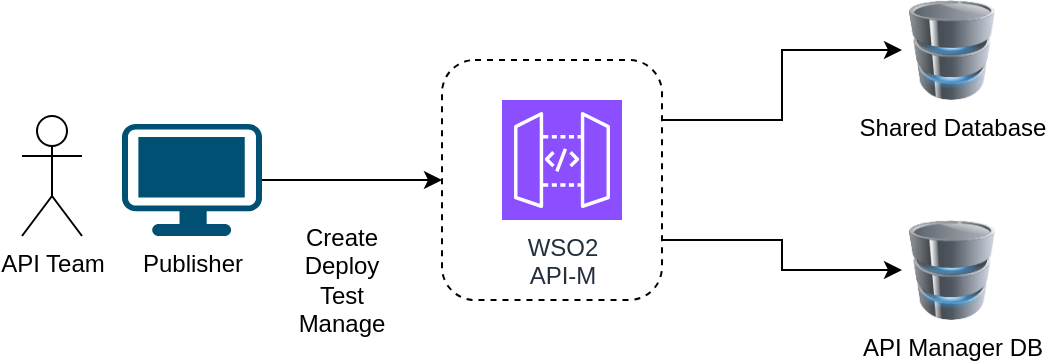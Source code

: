 <mxfile version="22.1.16" type="github">
  <diagram name="Page-1" id="qxffikaDEZeMn734_tKv">
    <mxGraphModel dx="954" dy="606" grid="1" gridSize="10" guides="1" tooltips="1" connect="1" arrows="1" fold="1" page="1" pageScale="1" pageWidth="850" pageHeight="1100" math="0" shadow="0">
      <root>
        <mxCell id="0" />
        <mxCell id="1" parent="0" />
        <mxCell id="oyZoGBa4WGomVmZSgcjT-1" value="Shared Database" style="image;html=1;image=img/lib/clip_art/computers/Database_128x128.png" vertex="1" parent="1">
          <mxGeometry x="610" y="190" width="50" height="50" as="geometry" />
        </mxCell>
        <mxCell id="oyZoGBa4WGomVmZSgcjT-2" value="API Manager DB" style="image;html=1;image=img/lib/clip_art/computers/Database_128x128.png" vertex="1" parent="1">
          <mxGeometry x="610" y="300" width="50" height="50" as="geometry" />
        </mxCell>
        <mxCell id="oyZoGBa4WGomVmZSgcjT-5" style="edgeStyle=orthogonalEdgeStyle;rounded=0;orthogonalLoop=1;jettySize=auto;html=1;exitX=1;exitY=0.25;exitDx=0;exitDy=0;entryX=0;entryY=0.5;entryDx=0;entryDy=0;" edge="1" parent="1" source="oyZoGBa4WGomVmZSgcjT-3" target="oyZoGBa4WGomVmZSgcjT-1">
          <mxGeometry relative="1" as="geometry" />
        </mxCell>
        <mxCell id="oyZoGBa4WGomVmZSgcjT-6" style="edgeStyle=orthogonalEdgeStyle;rounded=0;orthogonalLoop=1;jettySize=auto;html=1;exitX=1;exitY=0.75;exitDx=0;exitDy=0;entryX=0;entryY=0.5;entryDx=0;entryDy=0;" edge="1" parent="1" source="oyZoGBa4WGomVmZSgcjT-3" target="oyZoGBa4WGomVmZSgcjT-2">
          <mxGeometry relative="1" as="geometry" />
        </mxCell>
        <mxCell id="oyZoGBa4WGomVmZSgcjT-3" value="" style="rounded=1;whiteSpace=wrap;html=1;dashed=1;fillOpacity=0;strokeOpacity=100;" vertex="1" parent="1">
          <mxGeometry x="380" y="220" width="110" height="120" as="geometry" />
        </mxCell>
        <mxCell id="oyZoGBa4WGomVmZSgcjT-4" value="WSO2 &lt;br&gt;API-M" style="sketch=0;points=[[0,0,0],[0.25,0,0],[0.5,0,0],[0.75,0,0],[1,0,0],[0,1,0],[0.25,1,0],[0.5,1,0],[0.75,1,0],[1,1,0],[0,0.25,0],[0,0.5,0],[0,0.75,0],[1,0.25,0],[1,0.5,0],[1,0.75,0]];outlineConnect=0;fontColor=#232F3E;fillColor=#8C4FFF;strokeColor=#ffffff;dashed=0;verticalLabelPosition=bottom;verticalAlign=top;align=center;html=1;fontSize=12;fontStyle=0;aspect=fixed;shape=mxgraph.aws4.resourceIcon;resIcon=mxgraph.aws4.api_gateway;" vertex="1" parent="1">
          <mxGeometry x="410" y="240" width="60" height="60" as="geometry" />
        </mxCell>
        <mxCell id="oyZoGBa4WGomVmZSgcjT-8" style="edgeStyle=orthogonalEdgeStyle;rounded=0;orthogonalLoop=1;jettySize=auto;html=1;" edge="1" parent="1" source="oyZoGBa4WGomVmZSgcjT-7" target="oyZoGBa4WGomVmZSgcjT-3">
          <mxGeometry relative="1" as="geometry" />
        </mxCell>
        <mxCell id="oyZoGBa4WGomVmZSgcjT-7" value="Publisher" style="points=[[0.03,0.03,0],[0.5,0,0],[0.97,0.03,0],[1,0.4,0],[0.97,0.745,0],[0.5,1,0],[0.03,0.745,0],[0,0.4,0]];verticalLabelPosition=bottom;sketch=0;html=1;verticalAlign=top;aspect=fixed;align=center;pointerEvents=1;shape=mxgraph.cisco19.workstation;fillColor=#005073;strokeColor=none;" vertex="1" parent="1">
          <mxGeometry x="220" y="252" width="70" height="56" as="geometry" />
        </mxCell>
        <mxCell id="oyZoGBa4WGomVmZSgcjT-9" value="API Team" style="shape=umlActor;verticalLabelPosition=bottom;verticalAlign=top;html=1;outlineConnect=0;" vertex="1" parent="1">
          <mxGeometry x="170" y="248" width="30" height="60" as="geometry" />
        </mxCell>
        <mxCell id="oyZoGBa4WGomVmZSgcjT-11" value="Create&lt;br&gt;Deploy&lt;br&gt;Test&lt;br&gt;Manage" style="text;html=1;strokeColor=none;fillColor=none;align=center;verticalAlign=middle;whiteSpace=wrap;rounded=0;" vertex="1" parent="1">
          <mxGeometry x="300" y="290" width="60" height="80" as="geometry" />
        </mxCell>
      </root>
    </mxGraphModel>
  </diagram>
</mxfile>
